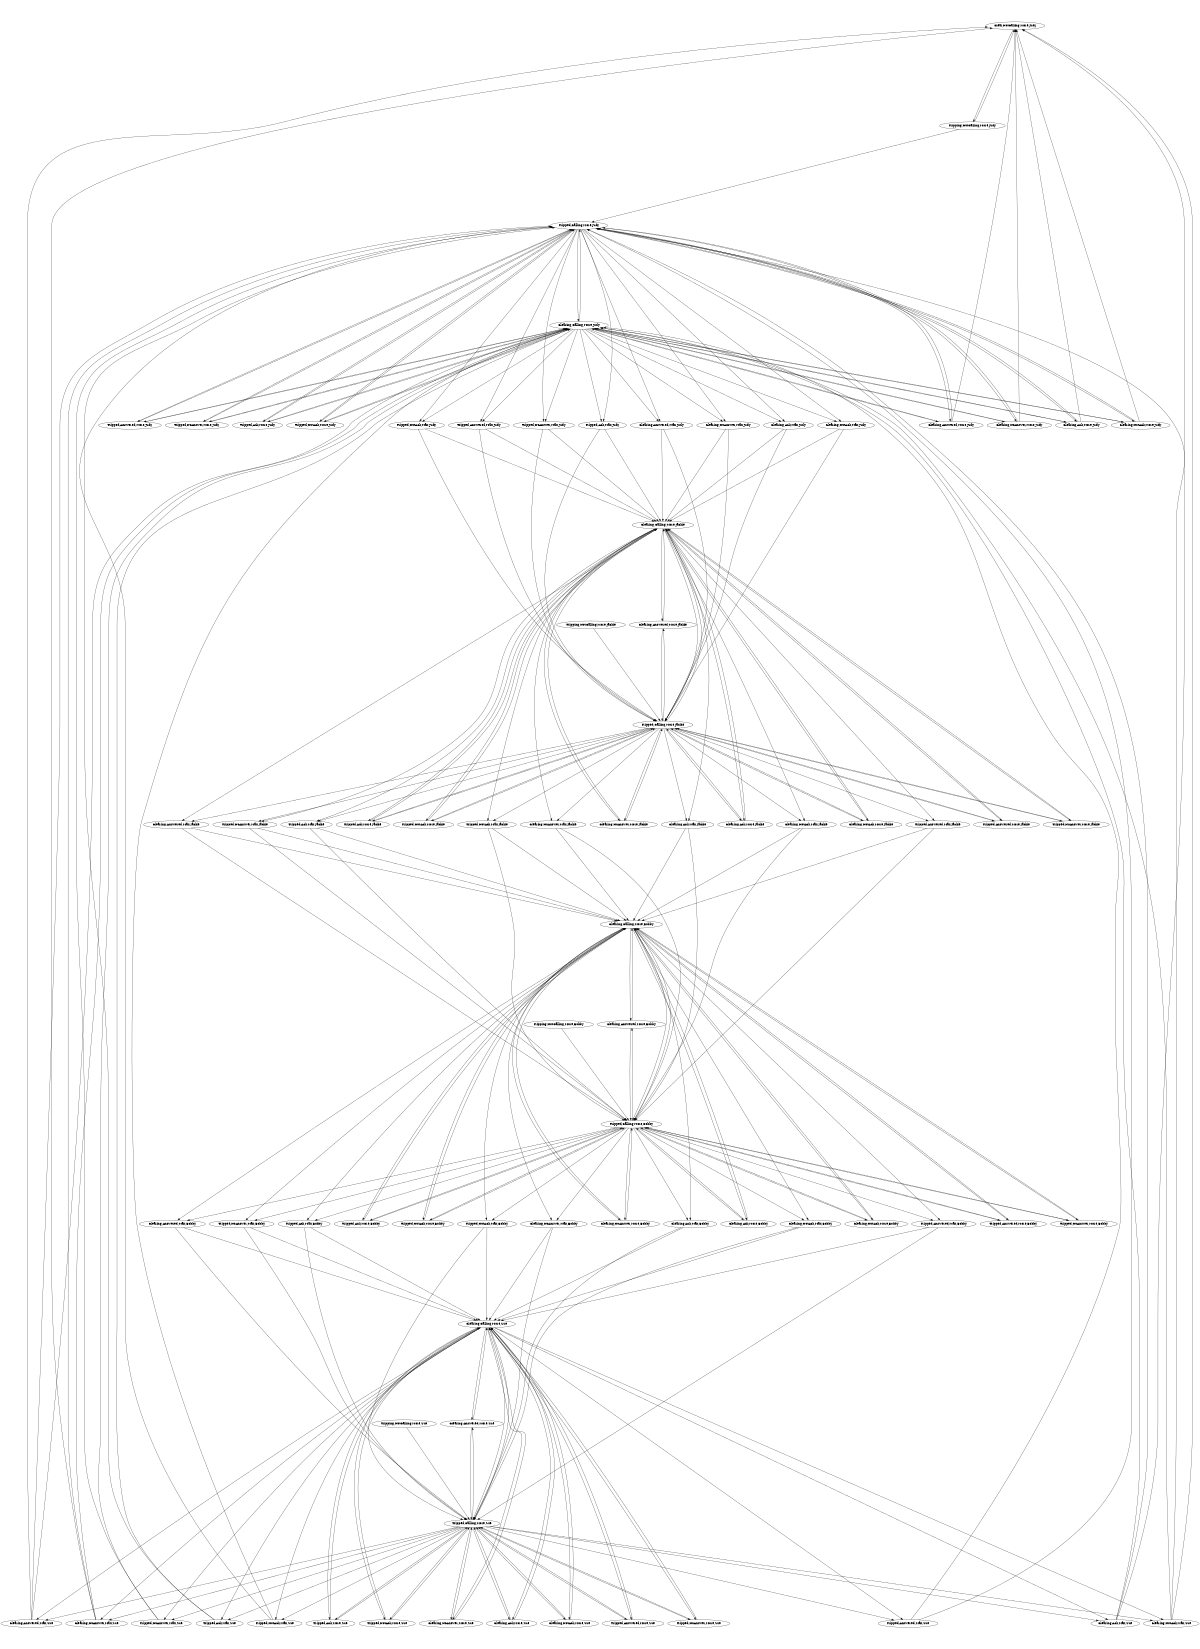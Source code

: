 digraph fgl {
	margin = "0"
	page = "8.0,11.0"
	size = "8.0,11.0"
	rotate = "0"
	ratio = "fill"
	1 [label = "Clear,NotCalling,More,Judy"]
	2 [label = "Clearing,Calling,More,Judy"]
	3 [label = "Clearing,Answered,More,Judy"]
	4 [label = "Clearing,Answered,Max,Judy"]
	5 [label = "Clearing,NoAnswer,More,Judy"]
	6 [label = "Clearing,NoAnswer,Max,Judy"]
	7 [label = "Clearing,Ack,More,Judy"]
	8 [label = "Clearing,Ack,Max,Judy"]
	9 [label = "Clearing,NotAck,More,Judy"]
	10 [label = "Clearing,NotAck,Max,Judy"]
	11 [label = "Tripped,Calling,More,Judy"]
	12 [label = "Tripped,Answered,More,Judy"]
	13 [label = "Tripped,Answered,Max,Judy"]
	14 [label = "Tripped,NoAnswer,More,Judy"]
	15 [label = "Tripped,NoAnswer,Max,Judy"]
	16 [label = "Tripped,Ack,More,Judy"]
	17 [label = "Tripped,Ack,Max,Judy"]
	18 [label = "Tripped,NotAck,More,Judy"]
	19 [label = "Tripped,NotAck,Max,Judy"]
	20 [label = "Tripping,NotCalling,More,Judy"]
	21 [label = "Clearing,Calling,More,Jackie"]
	22 [label = "Clearing,Answered,More,Jackie"]
	23 [label = "Clearing,Answered,Max,Jackie"]
	24 [label = "Clearing,NoAnswer,More,Jackie"]
	25 [label = "Clearing,NoAnswer,Max,Jackie"]
	26 [label = "Clearing,Ack,More,Jackie"]
	27 [label = "Clearing,Ack,Max,Jackie"]
	28 [label = "Clearing,NotAck,More,Jackie"]
	29 [label = "Clearing,NotAck,Max,Jackie"]
	30 [label = "Tripped,Calling,More,Jackie"]
	31 [label = "Tripped,Answered,More,Jackie"]
	32 [label = "Tripped,Answered,Max,Jackie"]
	33 [label = "Tripped,NoAnswer,More,Jackie"]
	34 [label = "Tripped,NoAnswer,Max,Jackie"]
	35 [label = "Tripped,Ack,More,Jackie"]
	36 [label = "Tripped,Ack,Max,Jackie"]
	37 [label = "Tripped,NotAck,More,Jackie"]
	38 [label = "Tripped,NotAck,Max,Jackie"]
	39 [label = "Tripping,NotCalling,More,Jackie"]
	40 [label = "Clearing,Calling,More,Bobby"]
	41 [label = "Clearing,Answered,More,Bobby"]
	42 [label = "Clearing,Answered,Max,Bobby"]
	43 [label = "Clearing,NoAnswer,More,Bobby"]
	44 [label = "Clearing,NoAnswer,Max,Bobby"]
	45 [label = "Clearing,Ack,More,Bobby"]
	46 [label = "Clearing,Ack,Max,Bobby"]
	47 [label = "Clearing,NotAck,More,Bobby"]
	48 [label = "Clearing,NotAck,Max,Bobby"]
	49 [label = "Tripped,Calling,More,Bobby"]
	50 [label = "Tripped,Answered,More,Bobby"]
	51 [label = "Tripped,Answered,Max,Bobby"]
	52 [label = "Tripped,NoAnswer,More,Bobby"]
	53 [label = "Tripped,NoAnswer,Max,Bobby"]
	54 [label = "Tripped,Ack,More,Bobby"]
	55 [label = "Tripped,Ack,Max,Bobby"]
	56 [label = "Tripped,NotAck,More,Bobby"]
	57 [label = "Tripped,NotAck,Max,Bobby"]
	58 [label = "Tripping,NotCalling,More,Bobby"]
	59 [label = "Clearing,Calling,More,Sue"]
	60 [label = "Clearing,Answered,More,Sue"]
	61 [label = "Clearing,Answered,Max,Sue"]
	62 [label = "Clearing,NoAnswer,More,Sue"]
	63 [label = "Clearing,NoAnswer,Max,Sue"]
	64 [label = "Clearing,Ack,More,Sue"]
	65 [label = "Clearing,Ack,Max,Sue"]
	66 [label = "Clearing,NotAck,More,Sue"]
	67 [label = "Clearing,NotAck,Max,Sue"]
	68 [label = "Tripped,Calling,More,Sue"]
	69 [label = "Tripped,Answered,More,Sue"]
	70 [label = "Tripped,Answered,Max,Sue"]
	71 [label = "Tripped,NoAnswer,More,Sue"]
	72 [label = "Tripped,NoAnswer,Max,Sue"]
	73 [label = "Tripped,Ack,More,Sue"]
	74 [label = "Tripped,Ack,Max,Sue"]
	75 [label = "Tripped,NotAck,More,Sue"]
	76 [label = "Tripped,NotAck,Max,Sue"]
	77 [label = "Tripping,NotCalling,More,Sue"]
	1 -> 20 [label = ""]
	2 -> 3 [label = ""]
	2 -> 4 [label = ""]
	2 -> 5 [label = ""]
	2 -> 6 [label = ""]
	2 -> 7 [label = ""]
	2 -> 8 [label = ""]
	2 -> 9 [label = ""]
	2 -> 10 [label = ""]
	2 -> 11 [label = ""]
	2 -> 12 [label = ""]
	2 -> 13 [label = ""]
	2 -> 14 [label = ""]
	2 -> 15 [label = ""]
	2 -> 16 [label = ""]
	2 -> 17 [label = ""]
	2 -> 18 [label = ""]
	2 -> 19 [label = ""]
	3 -> 1 [label = ""]
	3 -> 2 [label = ""]
	3 -> 11 [label = ""]
	4 -> 21 [label = ""]
	4 -> 30 [label = ""]
	5 -> 1 [label = ""]
	5 -> 2 [label = ""]
	5 -> 11 [label = ""]
	6 -> 21 [label = ""]
	6 -> 30 [label = ""]
	7 -> 1 [label = ""]
	7 -> 2 [label = ""]
	7 -> 11 [label = ""]
	8 -> 21 [label = ""]
	8 -> 30 [label = ""]
	9 -> 1 [label = ""]
	9 -> 2 [label = ""]
	9 -> 11 [label = ""]
	10 -> 21 [label = ""]
	10 -> 30 [label = ""]
	11 -> 2 [label = ""]
	11 -> 3 [label = ""]
	11 -> 4 [label = ""]
	11 -> 5 [label = ""]
	11 -> 6 [label = ""]
	11 -> 7 [label = ""]
	11 -> 8 [label = ""]
	11 -> 9 [label = ""]
	11 -> 10 [label = ""]
	11 -> 12 [label = ""]
	11 -> 13 [label = ""]
	11 -> 14 [label = ""]
	11 -> 15 [label = ""]
	11 -> 16 [label = ""]
	11 -> 17 [label = ""]
	11 -> 18 [label = ""]
	11 -> 19 [label = ""]
	12 -> 2 [label = ""]
	12 -> 11 [label = ""]
	13 -> 21 [label = ""]
	13 -> 30 [label = ""]
	14 -> 2 [label = ""]
	14 -> 11 [label = ""]
	15 -> 21 [label = ""]
	15 -> 30 [label = ""]
	16 -> 2 [label = ""]
	16 -> 11 [label = ""]
	17 -> 21 [label = ""]
	17 -> 30 [label = ""]
	18 -> 2 [label = ""]
	18 -> 11 [label = ""]
	19 -> 21 [label = ""]
	19 -> 30 [label = ""]
	20 -> 1 [label = ""]
	20 -> 11 [label = ""]
	21 -> 22 [label = ""]
	21 -> 23 [label = ""]
	21 -> 24 [label = ""]
	21 -> 25 [label = ""]
	21 -> 26 [label = ""]
	21 -> 27 [label = ""]
	21 -> 28 [label = ""]
	21 -> 29 [label = ""]
	21 -> 30 [label = ""]
	21 -> 31 [label = ""]
	21 -> 32 [label = ""]
	21 -> 33 [label = ""]
	21 -> 34 [label = ""]
	21 -> 35 [label = ""]
	21 -> 36 [label = ""]
	21 -> 37 [label = ""]
	21 -> 38 [label = ""]
	22 -> 21 [label = ""]
	22 -> 30 [label = ""]
	23 -> 40 [label = ""]
	23 -> 49 [label = ""]
	24 -> 21 [label = ""]
	24 -> 30 [label = ""]
	25 -> 40 [label = ""]
	25 -> 49 [label = ""]
	26 -> 21 [label = ""]
	26 -> 30 [label = ""]
	27 -> 40 [label = ""]
	27 -> 49 [label = ""]
	28 -> 21 [label = ""]
	28 -> 30 [label = ""]
	29 -> 40 [label = ""]
	29 -> 49 [label = ""]
	30 -> 21 [label = ""]
	30 -> 22 [label = ""]
	30 -> 23 [label = ""]
	30 -> 24 [label = ""]
	30 -> 25 [label = ""]
	30 -> 26 [label = ""]
	30 -> 27 [label = ""]
	30 -> 28 [label = ""]
	30 -> 29 [label = ""]
	30 -> 31 [label = ""]
	30 -> 32 [label = ""]
	30 -> 33 [label = ""]
	30 -> 34 [label = ""]
	30 -> 35 [label = ""]
	30 -> 36 [label = ""]
	30 -> 37 [label = ""]
	30 -> 38 [label = ""]
	31 -> 21 [label = ""]
	31 -> 30 [label = ""]
	32 -> 40 [label = ""]
	32 -> 49 [label = ""]
	33 -> 21 [label = ""]
	33 -> 30 [label = ""]
	34 -> 40 [label = ""]
	34 -> 49 [label = ""]
	35 -> 21 [label = ""]
	35 -> 30 [label = ""]
	36 -> 40 [label = ""]
	36 -> 49 [label = ""]
	37 -> 21 [label = ""]
	37 -> 30 [label = ""]
	38 -> 40 [label = ""]
	38 -> 49 [label = ""]
	39 -> 30 [label = ""]
	40 -> 41 [label = ""]
	40 -> 42 [label = ""]
	40 -> 43 [label = ""]
	40 -> 44 [label = ""]
	40 -> 45 [label = ""]
	40 -> 46 [label = ""]
	40 -> 47 [label = ""]
	40 -> 48 [label = ""]
	40 -> 49 [label = ""]
	40 -> 50 [label = ""]
	40 -> 51 [label = ""]
	40 -> 52 [label = ""]
	40 -> 53 [label = ""]
	40 -> 54 [label = ""]
	40 -> 55 [label = ""]
	40 -> 56 [label = ""]
	40 -> 57 [label = ""]
	41 -> 40 [label = ""]
	41 -> 49 [label = ""]
	42 -> 59 [label = ""]
	42 -> 68 [label = ""]
	43 -> 40 [label = ""]
	43 -> 49 [label = ""]
	44 -> 59 [label = ""]
	44 -> 68 [label = ""]
	45 -> 40 [label = ""]
	45 -> 49 [label = ""]
	46 -> 59 [label = ""]
	46 -> 68 [label = ""]
	47 -> 40 [label = ""]
	47 -> 49 [label = ""]
	48 -> 59 [label = ""]
	48 -> 68 [label = ""]
	49 -> 40 [label = ""]
	49 -> 41 [label = ""]
	49 -> 42 [label = ""]
	49 -> 43 [label = ""]
	49 -> 44 [label = ""]
	49 -> 45 [label = ""]
	49 -> 46 [label = ""]
	49 -> 47 [label = ""]
	49 -> 48 [label = ""]
	49 -> 50 [label = ""]
	49 -> 51 [label = ""]
	49 -> 52 [label = ""]
	49 -> 53 [label = ""]
	49 -> 54 [label = ""]
	49 -> 55 [label = ""]
	49 -> 56 [label = ""]
	49 -> 57 [label = ""]
	50 -> 40 [label = ""]
	50 -> 49 [label = ""]
	51 -> 59 [label = ""]
	51 -> 68 [label = ""]
	52 -> 40 [label = ""]
	52 -> 49 [label = ""]
	53 -> 59 [label = ""]
	53 -> 68 [label = ""]
	54 -> 40 [label = ""]
	54 -> 49 [label = ""]
	55 -> 59 [label = ""]
	55 -> 68 [label = ""]
	56 -> 40 [label = ""]
	56 -> 49 [label = ""]
	57 -> 59 [label = ""]
	57 -> 68 [label = ""]
	58 -> 49 [label = ""]
	59 -> 60 [label = ""]
	59 -> 61 [label = ""]
	59 -> 62 [label = ""]
	59 -> 63 [label = ""]
	59 -> 64 [label = ""]
	59 -> 65 [label = ""]
	59 -> 66 [label = ""]
	59 -> 67 [label = ""]
	59 -> 68 [label = ""]
	59 -> 69 [label = ""]
	59 -> 70 [label = ""]
	59 -> 71 [label = ""]
	59 -> 72 [label = ""]
	59 -> 73 [label = ""]
	59 -> 74 [label = ""]
	59 -> 75 [label = ""]
	59 -> 76 [label = ""]
	60 -> 59 [label = ""]
	60 -> 68 [label = ""]
	61 -> 1 [label = ""]
	61 -> 2 [label = ""]
	61 -> 11 [label = ""]
	62 -> 59 [label = ""]
	62 -> 68 [label = ""]
	63 -> 1 [label = ""]
	63 -> 2 [label = ""]
	63 -> 11 [label = ""]
	64 -> 59 [label = ""]
	64 -> 68 [label = ""]
	65 -> 1 [label = ""]
	65 -> 2 [label = ""]
	65 -> 11 [label = ""]
	66 -> 59 [label = ""]
	66 -> 68 [label = ""]
	67 -> 1 [label = ""]
	67 -> 2 [label = ""]
	67 -> 11 [label = ""]
	68 -> 59 [label = ""]
	68 -> 60 [label = ""]
	68 -> 61 [label = ""]
	68 -> 62 [label = ""]
	68 -> 63 [label = ""]
	68 -> 64 [label = ""]
	68 -> 65 [label = ""]
	68 -> 66 [label = ""]
	68 -> 67 [label = ""]
	68 -> 69 [label = ""]
	68 -> 70 [label = ""]
	68 -> 71 [label = ""]
	68 -> 72 [label = ""]
	68 -> 73 [label = ""]
	68 -> 74 [label = ""]
	68 -> 75 [label = ""]
	68 -> 76 [label = ""]
	69 -> 59 [label = ""]
	69 -> 68 [label = ""]
	70 -> 2 [label = ""]
	70 -> 11 [label = ""]
	71 -> 59 [label = ""]
	71 -> 68 [label = ""]
	72 -> 2 [label = ""]
	72 -> 11 [label = ""]
	73 -> 59 [label = ""]
	73 -> 68 [label = ""]
	74 -> 2 [label = ""]
	74 -> 11 [label = ""]
	75 -> 59 [label = ""]
	75 -> 68 [label = ""]
	76 -> 2 [label = ""]
	76 -> 11 [label = ""]
	77 -> 68 [label = ""]
}